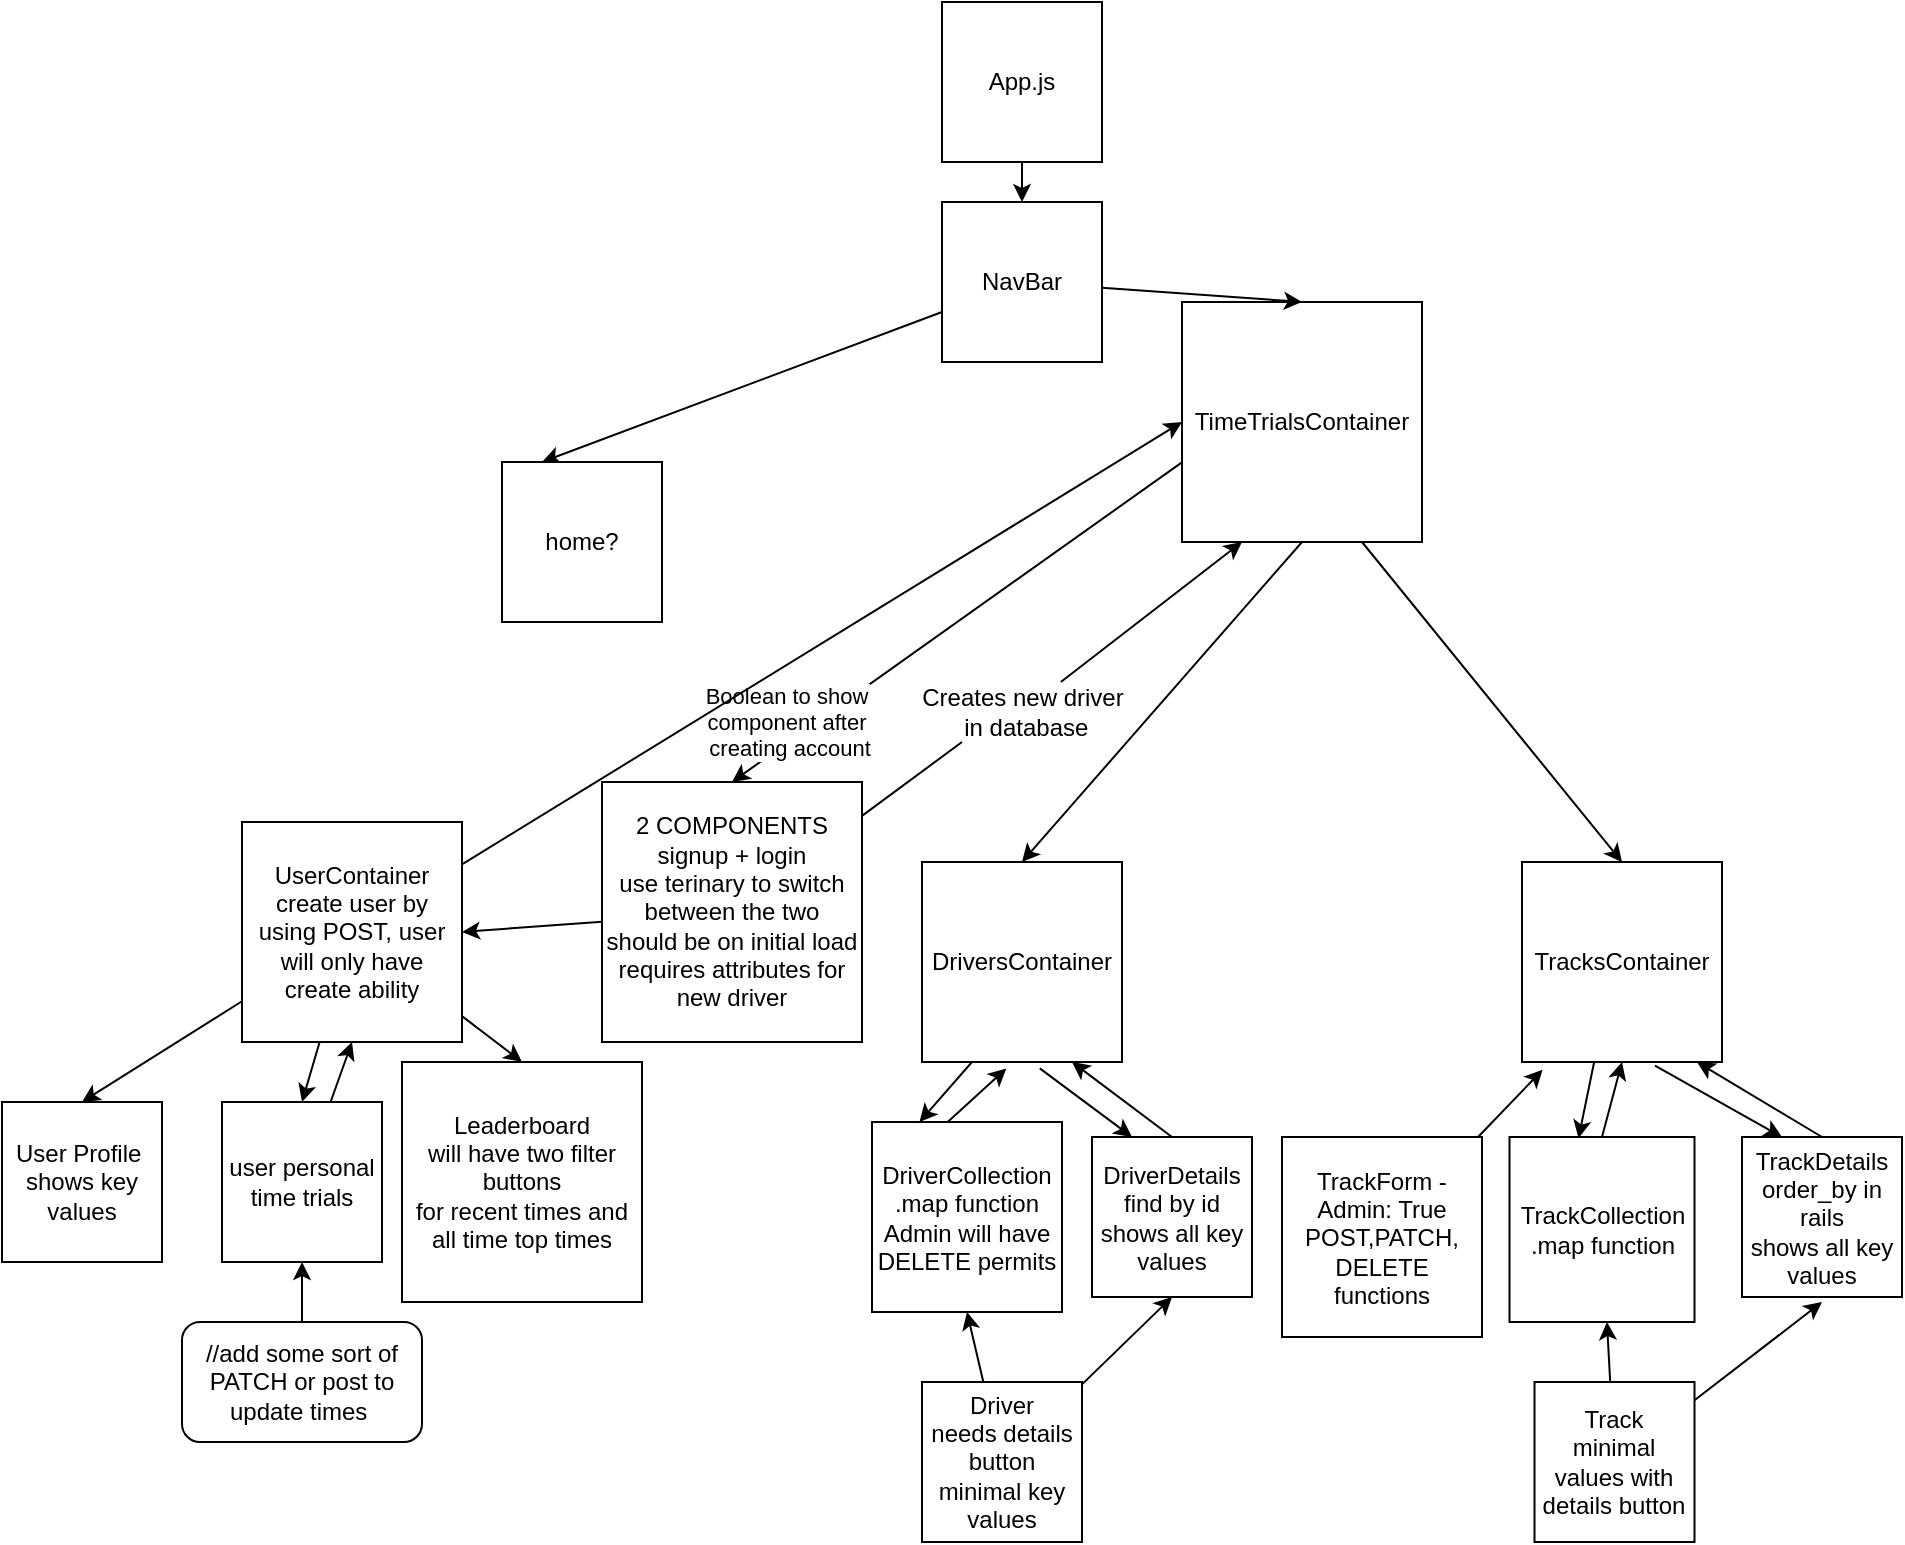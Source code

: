 <mxfile>
    <diagram id="CoyYcSLgEMkdM26DInm6" name="Page-1">
        <mxGraphModel dx="1749" dy="1622" grid="1" gridSize="10" guides="1" tooltips="1" connect="1" arrows="1" fold="1" page="1" pageScale="1" pageWidth="850" pageHeight="1100" background="none" math="0" shadow="0">
            <root>
                <mxCell id="0"/>
                <mxCell id="1" parent="0"/>
                <mxCell id="12" style="edgeStyle=none;html=1;entryX=0.5;entryY=0;entryDx=0;entryDy=0;" parent="1" source="5" target="11" edge="1">
                    <mxGeometry relative="1" as="geometry"/>
                </mxCell>
                <mxCell id="5" value="App.js&lt;br&gt;" style="whiteSpace=wrap;html=1;aspect=fixed;" parent="1" vertex="1">
                    <mxGeometry x="310" y="-30" width="80" height="80" as="geometry"/>
                </mxCell>
                <mxCell id="18" style="edgeStyle=none;html=1;entryX=0.5;entryY=0;entryDx=0;entryDy=0;exitX=0.75;exitY=1;exitDx=0;exitDy=0;" parent="1" source="8" target="17" edge="1">
                    <mxGeometry relative="1" as="geometry"/>
                </mxCell>
                <mxCell id="19" style="edgeStyle=none;html=1;entryX=0.5;entryY=0;entryDx=0;entryDy=0;exitX=0.5;exitY=1;exitDx=0;exitDy=0;" parent="1" source="8" target="16" edge="1">
                    <mxGeometry relative="1" as="geometry"/>
                </mxCell>
                <mxCell id="57" style="edgeStyle=none;html=1;entryX=0.5;entryY=0;entryDx=0;entryDy=0;exitX=0.004;exitY=0.665;exitDx=0;exitDy=0;exitPerimeter=0;" parent="1" source="8" target="56" edge="1">
                    <mxGeometry relative="1" as="geometry">
                        <mxPoint x="130" y="390" as="targetPoint"/>
                    </mxGeometry>
                </mxCell>
                <mxCell id="58" value="Boolean to show &lt;br&gt;component after&lt;br&gt;&amp;nbsp;creating account" style="edgeLabel;html=1;align=center;verticalAlign=middle;resizable=0;points=[];" parent="57" vertex="1" connectable="0">
                    <mxGeometry x="0.81" y="2" relative="1" as="geometry">
                        <mxPoint x="4" y="-17" as="offset"/>
                    </mxGeometry>
                </mxCell>
                <mxCell id="8" value="TimeTrialsContainer" style="whiteSpace=wrap;html=1;aspect=fixed;" parent="1" vertex="1">
                    <mxGeometry x="430" y="120" width="120" height="120" as="geometry"/>
                </mxCell>
                <mxCell id="14" style="edgeStyle=none;html=1;entryX=0.5;entryY=0;entryDx=0;entryDy=0;" parent="1" source="11" target="8" edge="1">
                    <mxGeometry relative="1" as="geometry"/>
                </mxCell>
                <mxCell id="53" style="edgeStyle=none;html=1;entryX=0.25;entryY=0;entryDx=0;entryDy=0;" parent="1" source="11" target="52" edge="1">
                    <mxGeometry relative="1" as="geometry"/>
                </mxCell>
                <mxCell id="11" value="NavBar" style="whiteSpace=wrap;html=1;aspect=fixed;" parent="1" vertex="1">
                    <mxGeometry x="310" y="70" width="80" height="80" as="geometry"/>
                </mxCell>
                <mxCell id="48" style="edgeStyle=none;html=1;entryX=0.5;entryY=0;entryDx=0;entryDy=0;" parent="1" source="15" target="46" edge="1">
                    <mxGeometry relative="1" as="geometry"/>
                </mxCell>
                <mxCell id="55" style="edgeStyle=none;html=1;entryX=0.5;entryY=0;entryDx=0;entryDy=0;" parent="1" source="15" target="54" edge="1">
                    <mxGeometry relative="1" as="geometry"/>
                </mxCell>
                <mxCell id="60" style="edgeStyle=none;html=1;entryX=0.5;entryY=0;entryDx=0;entryDy=0;" parent="1" source="15" target="49" edge="1">
                    <mxGeometry relative="1" as="geometry"/>
                </mxCell>
                <mxCell id="63" style="edgeStyle=none;html=1;entryX=0;entryY=0.5;entryDx=0;entryDy=0;" parent="1" source="15" target="8" edge="1">
                    <mxGeometry relative="1" as="geometry"/>
                </mxCell>
                <mxCell id="15" value="UserContainer&lt;br&gt;create user by using POST, user will only have create ability" style="whiteSpace=wrap;html=1;aspect=fixed;" parent="1" vertex="1">
                    <mxGeometry x="-40" y="380" width="110" height="110" as="geometry"/>
                </mxCell>
                <mxCell id="26" style="edgeStyle=none;html=1;entryX=0.25;entryY=0;entryDx=0;entryDy=0;exitX=0.25;exitY=1;exitDx=0;exitDy=0;" parent="1" source="16" target="24" edge="1">
                    <mxGeometry relative="1" as="geometry"/>
                </mxCell>
                <mxCell id="30" style="edgeStyle=none;html=1;entryX=0.25;entryY=0;entryDx=0;entryDy=0;exitX=0.589;exitY=1.032;exitDx=0;exitDy=0;exitPerimeter=0;" parent="1" source="16" target="27" edge="1">
                    <mxGeometry relative="1" as="geometry"/>
                </mxCell>
                <mxCell id="16" value="DriversContainer" style="whiteSpace=wrap;html=1;aspect=fixed;" parent="1" vertex="1">
                    <mxGeometry x="300" y="400" width="100" height="100" as="geometry"/>
                </mxCell>
                <mxCell id="36" style="edgeStyle=none;html=1;exitX=0.36;exitY=1.004;exitDx=0;exitDy=0;exitPerimeter=0;entryX=0.373;entryY=0.007;entryDx=0;entryDy=0;entryPerimeter=0;" parent="1" source="17" target="34" edge="1">
                    <mxGeometry relative="1" as="geometry">
                        <mxPoint x="629" y="540" as="targetPoint"/>
                    </mxGeometry>
                </mxCell>
                <mxCell id="38" style="edgeStyle=none;html=1;entryX=0.25;entryY=0;entryDx=0;entryDy=0;exitX=0.665;exitY=1.018;exitDx=0;exitDy=0;exitPerimeter=0;" parent="1" source="17" target="32" edge="1">
                    <mxGeometry relative="1" as="geometry"/>
                </mxCell>
                <mxCell id="17" value="TracksContainer&lt;br&gt;" style="whiteSpace=wrap;html=1;aspect=fixed;" parent="1" vertex="1">
                    <mxGeometry x="600" y="400" width="100" height="100" as="geometry"/>
                </mxCell>
                <mxCell id="25" style="edgeStyle=none;html=1;entryX=0.422;entryY=1.032;entryDx=0;entryDy=0;entryPerimeter=0;exitX=0.394;exitY=0.004;exitDx=0;exitDy=0;exitPerimeter=0;" parent="1" source="24" target="16" edge="1">
                    <mxGeometry relative="1" as="geometry"/>
                </mxCell>
                <mxCell id="24" value="DriverCollection&lt;br&gt;.map function&lt;br&gt;Admin will have DELETE permits" style="whiteSpace=wrap;html=1;aspect=fixed;" parent="1" vertex="1">
                    <mxGeometry x="275" y="530" width="95" height="95" as="geometry"/>
                </mxCell>
                <mxCell id="31" style="edgeStyle=none;html=1;entryX=0.75;entryY=1;entryDx=0;entryDy=0;exitX=0.5;exitY=0;exitDx=0;exitDy=0;" parent="1" source="27" target="16" edge="1">
                    <mxGeometry relative="1" as="geometry">
                        <mxPoint x="440" y="530" as="sourcePoint"/>
                    </mxGeometry>
                </mxCell>
                <mxCell id="27" value="DriverDetails&lt;br&gt;find by id&lt;br&gt;shows all key values" style="whiteSpace=wrap;html=1;aspect=fixed;" parent="1" vertex="1">
                    <mxGeometry x="385" y="537.5" width="80" height="80" as="geometry"/>
                </mxCell>
                <mxCell id="39" style="edgeStyle=none;html=1;entryX=0.875;entryY=1;entryDx=0;entryDy=0;exitX=0.5;exitY=0;exitDx=0;exitDy=0;entryPerimeter=0;" parent="1" source="32" target="17" edge="1">
                    <mxGeometry relative="1" as="geometry"/>
                </mxCell>
                <mxCell id="32" value="TrackDetails&lt;br&gt;order_by in rails&lt;br&gt;shows all key values" style="whiteSpace=wrap;html=1;aspect=fixed;" parent="1" vertex="1">
                    <mxGeometry x="710" y="537.5" width="80" height="80" as="geometry"/>
                </mxCell>
                <mxCell id="35" style="edgeStyle=none;html=1;entryX=0.103;entryY=1.039;entryDx=0;entryDy=0;entryPerimeter=0;" parent="1" source="33" target="17" edge="1">
                    <mxGeometry relative="1" as="geometry"/>
                </mxCell>
                <mxCell id="33" value="TrackForm -&lt;br&gt;Admin: True&lt;br&gt;POST,PATCH,&lt;br&gt;DELETE functions" style="whiteSpace=wrap;html=1;aspect=fixed;" parent="1" vertex="1">
                    <mxGeometry x="480" y="537.5" width="100" height="100" as="geometry"/>
                </mxCell>
                <mxCell id="37" style="edgeStyle=none;html=1;entryX=0.5;entryY=1;entryDx=0;entryDy=0;exitX=0.5;exitY=0;exitDx=0;exitDy=0;" parent="1" source="34" target="17" edge="1">
                    <mxGeometry relative="1" as="geometry"/>
                </mxCell>
                <mxCell id="34" value="TrackCollection&lt;br&gt;.map function" style="whiteSpace=wrap;html=1;aspect=fixed;" parent="1" vertex="1">
                    <mxGeometry x="593.75" y="537.5" width="92.5" height="92.5" as="geometry"/>
                </mxCell>
                <mxCell id="43" style="edgeStyle=none;html=1;entryX=0.5;entryY=1;entryDx=0;entryDy=0;" parent="1" source="40" target="24" edge="1">
                    <mxGeometry relative="1" as="geometry"/>
                </mxCell>
                <mxCell id="44" style="edgeStyle=none;html=1;entryX=0.5;entryY=1;entryDx=0;entryDy=0;" parent="1" source="40" target="27" edge="1">
                    <mxGeometry relative="1" as="geometry"/>
                </mxCell>
                <mxCell id="40" value="Driver&lt;br&gt;needs details button&lt;br&gt;minimal key values" style="whiteSpace=wrap;html=1;aspect=fixed;" parent="1" vertex="1">
                    <mxGeometry x="300" y="660" width="80" height="80" as="geometry"/>
                </mxCell>
                <mxCell id="42" value="" style="edgeStyle=none;html=1;" parent="1" source="41" target="34" edge="1">
                    <mxGeometry relative="1" as="geometry"/>
                </mxCell>
                <mxCell id="45" style="edgeStyle=none;html=1;" parent="1" source="41" edge="1">
                    <mxGeometry relative="1" as="geometry">
                        <mxPoint x="750" y="620" as="targetPoint"/>
                    </mxGeometry>
                </mxCell>
                <mxCell id="41" value="Track&lt;br&gt;minimal values with details button" style="whiteSpace=wrap;html=1;aspect=fixed;" parent="1" vertex="1">
                    <mxGeometry x="606.25" y="660" width="80" height="80" as="geometry"/>
                </mxCell>
                <mxCell id="46" value="Leaderboard&lt;br&gt;will have two filter buttons&lt;br&gt;for recent times and all time top times" style="whiteSpace=wrap;html=1;aspect=fixed;" parent="1" vertex="1">
                    <mxGeometry x="40" y="500" width="120" height="120" as="geometry"/>
                </mxCell>
                <mxCell id="62" style="edgeStyle=none;html=1;entryX=0.5;entryY=1;entryDx=0;entryDy=0;" parent="1" source="49" target="15" edge="1">
                    <mxGeometry relative="1" as="geometry"/>
                </mxCell>
                <mxCell id="49" value="user personal time trials" style="whiteSpace=wrap;html=1;aspect=fixed;" parent="1" vertex="1">
                    <mxGeometry x="-50" y="520" width="80" height="80" as="geometry"/>
                </mxCell>
                <mxCell id="52" value="home?" style="whiteSpace=wrap;html=1;aspect=fixed;" parent="1" vertex="1">
                    <mxGeometry x="90" y="200" width="80" height="80" as="geometry"/>
                </mxCell>
                <mxCell id="54" value="User Profile&amp;nbsp;&lt;br&gt;shows key values" style="whiteSpace=wrap;html=1;aspect=fixed;" parent="1" vertex="1">
                    <mxGeometry x="-160" y="520" width="80" height="80" as="geometry"/>
                </mxCell>
                <mxCell id="59" style="edgeStyle=none;html=1;entryX=1;entryY=0.5;entryDx=0;entryDy=0;" parent="1" source="56" target="15" edge="1">
                    <mxGeometry relative="1" as="geometry"/>
                </mxCell>
                <mxCell id="65" style="edgeStyle=none;html=1;entryX=0.25;entryY=1;entryDx=0;entryDy=0;startArrow=none;" edge="1" parent="1" source="66" target="8">
                    <mxGeometry relative="1" as="geometry"/>
                </mxCell>
                <mxCell id="56" value="2 COMPONENTS&lt;br&gt;signup + login&lt;br&gt;use terinary to switch between the two&lt;br&gt;should be on initial load&lt;br&gt;requires attributes for new driver" style="whiteSpace=wrap;html=1;aspect=fixed;" parent="1" vertex="1">
                    <mxGeometry x="140" y="360" width="130" height="130" as="geometry"/>
                </mxCell>
                <mxCell id="64" style="edgeStyle=none;html=1;" parent="1" source="61" target="49" edge="1">
                    <mxGeometry relative="1" as="geometry"/>
                </mxCell>
                <mxCell id="61" value="//add some sort of PATCH or post to update times&amp;nbsp;" style="rounded=1;whiteSpace=wrap;html=1;" parent="1" vertex="1">
                    <mxGeometry x="-70" y="630" width="120" height="60" as="geometry"/>
                </mxCell>
                <mxCell id="66" value="Creates new driver&lt;br&gt;&amp;nbsp;in database" style="text;html=1;align=center;verticalAlign=middle;resizable=0;points=[];autosize=1;strokeColor=none;fillColor=none;" vertex="1" parent="1">
                    <mxGeometry x="290" y="310" width="120" height="30" as="geometry"/>
                </mxCell>
                <mxCell id="67" value="" style="edgeStyle=none;html=1;entryX=0.25;entryY=1;entryDx=0;entryDy=0;endArrow=none;" edge="1" parent="1" source="56" target="66">
                    <mxGeometry relative="1" as="geometry">
                        <mxPoint x="270" y="391.224" as="sourcePoint"/>
                        <mxPoint x="460" y="240" as="targetPoint"/>
                    </mxGeometry>
                </mxCell>
            </root>
        </mxGraphModel>
    </diagram>
</mxfile>